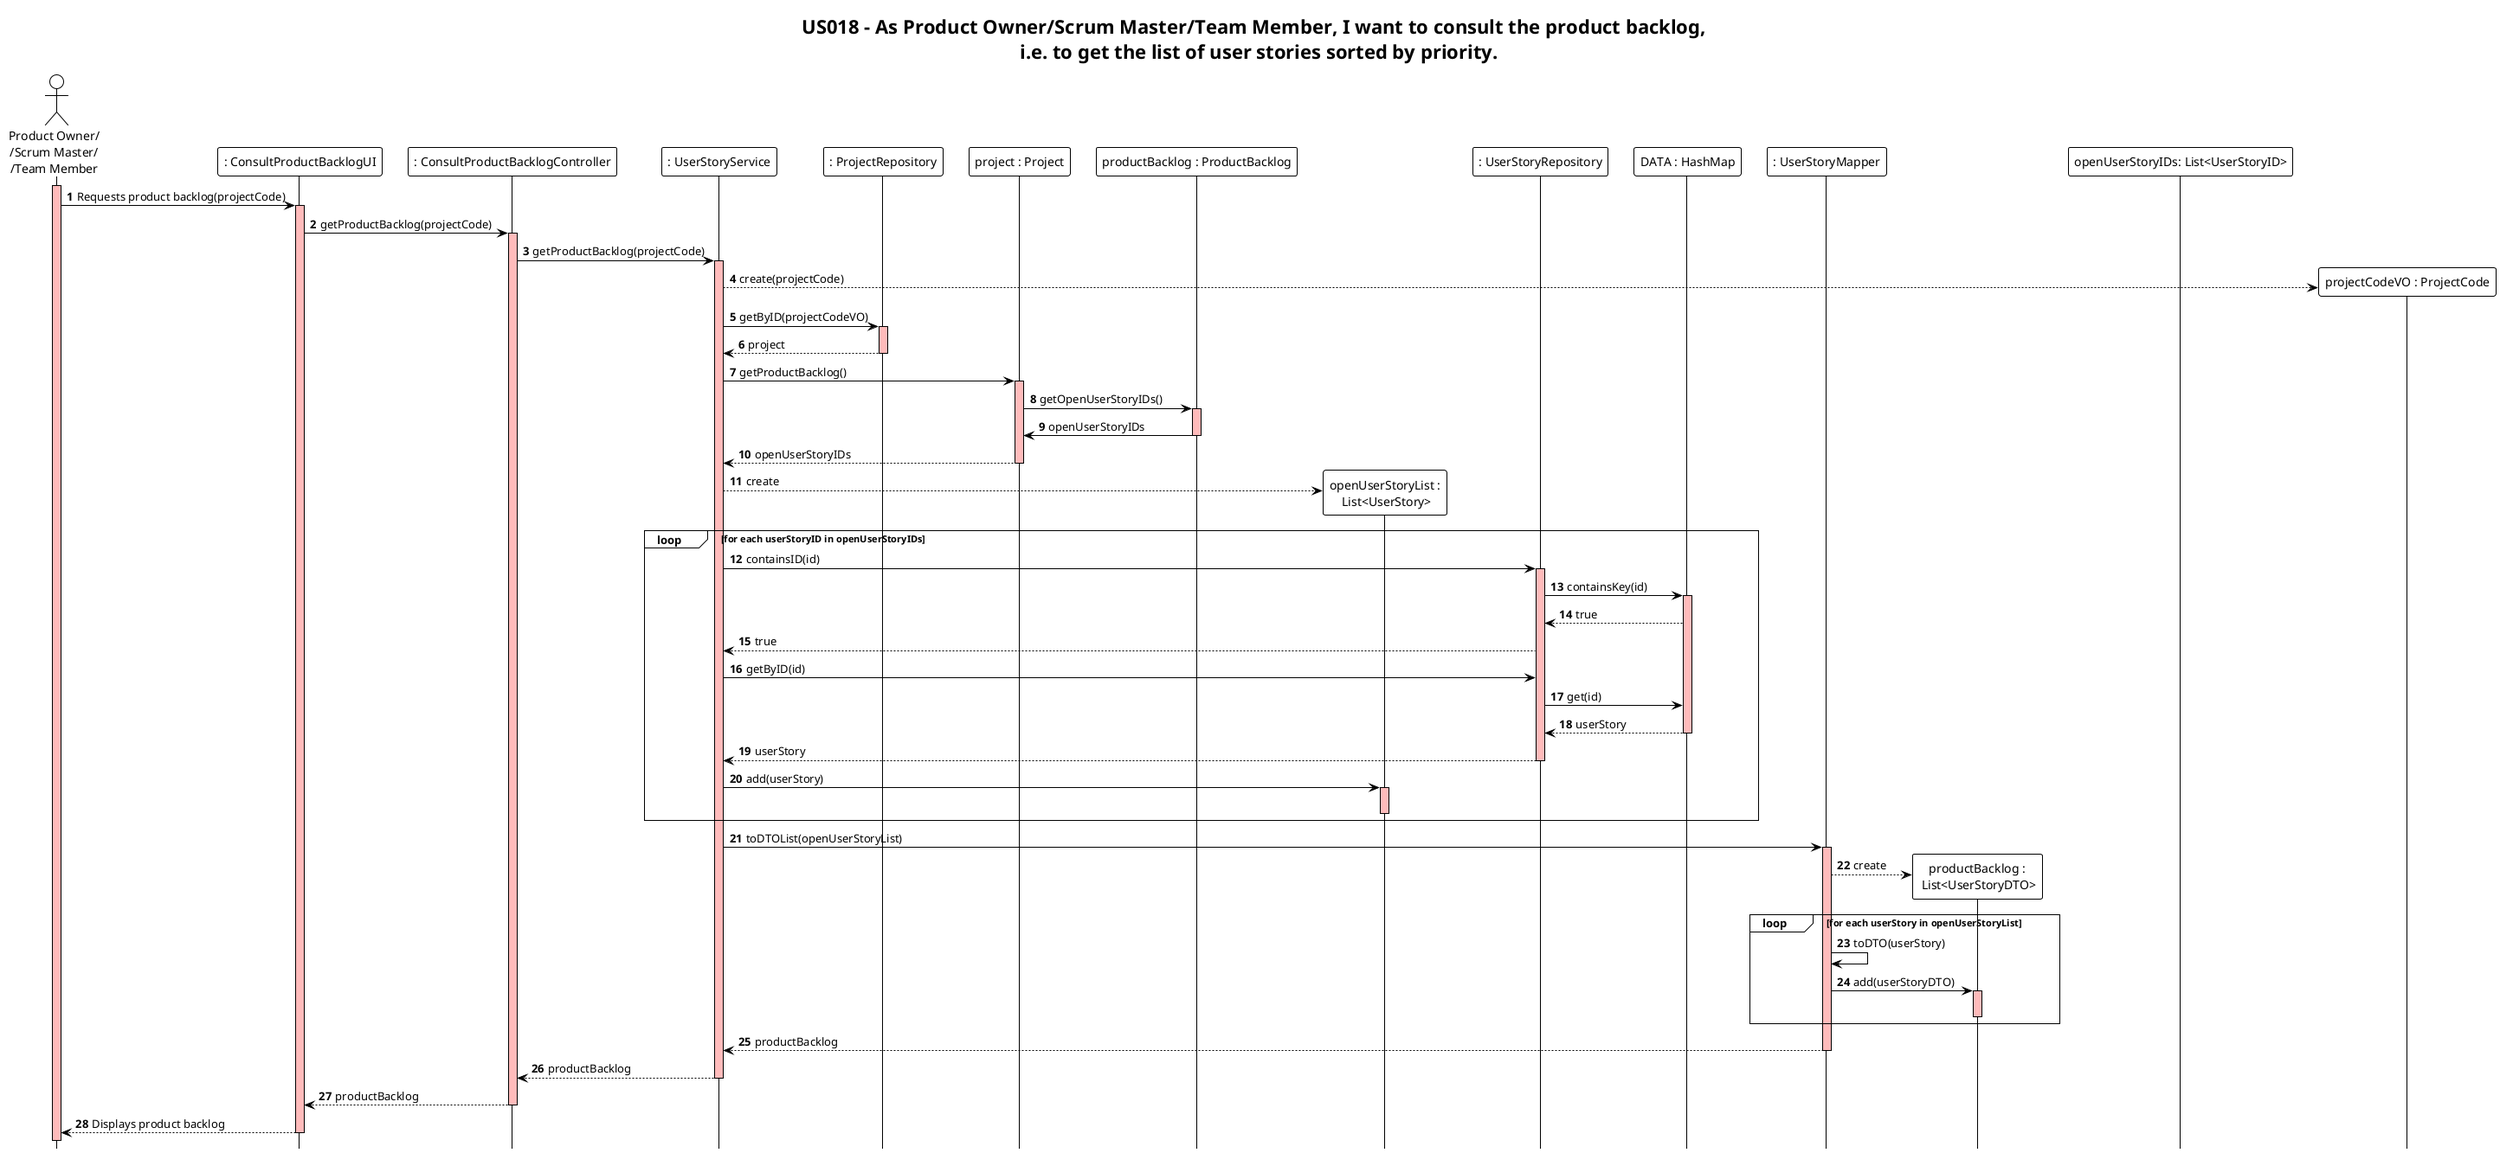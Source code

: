 @startuml
!theme plain
autonumber
hide footbox
title "US018 - As Product Owner/Scrum Master/Team Member, I want to consult the product backlog, \n i.e. to get the list of user stories sorted by priority."

actor "Product Owner/\n/Scrum Master/\n/Team Member" as user
participant ": ConsultProductBacklogUI" as UI
participant ": ConsultProductBacklogController" as Controller
participant ": UserStoryService" as Service
participant ": ProjectRepository" as ProjRepository
participant "project : Project" as Project
participant "productBacklog : ProductBacklog" as backlog
participant "openUserStoryList :\n List<UserStory>" as USList
participant ": UserStoryRepository" as USRepository
participant "DATA : HashMap" as hashmap
participant ": UserStoryMapper" as Mapper
participant "productBacklog :\n List<UserStoryDTO>" as DTOList
participant "openUserStoryIDs: List<UserStoryID>"

activate user #FFBBBB
user -> UI: Requests product backlog(projectCode)

activate UI #FFBBBB
UI-> Controller:getProductBacklog(projectCode)

activate Controller #FFBBBB
Controller -> Service: getProductBacklog(projectCode)
activate Service #FFBBBB

Service --> "projectCodeVO : ProjectCode" **: create(projectCode)
Service -> ProjRepository: getByID(projectCodeVO)
activate ProjRepository #FFBBBB
ProjRepository --> Service: project
deactivate ProjRepository
Service -> Project : getProductBacklog()

activate Project #FFBBBB
Project -> backlog : getOpenUserStoryIDs()
activate backlog #FFBBBB
backlog -> Project: openUserStoryIDs
deactivate backlog

Project --> Service: openUserStoryIDs
deactivate Project
Service --> USList ** : create

loop for each userStoryID in openUserStoryIDs
Service -> USRepository: containsID(id)
activate USRepository #FFBBBB
USRepository -> hashmap: containsKey(id)
activate hashmap #FFBBBB
hashmap --> USRepository: true
USRepository--> Service: true
Service -> USRepository: getByID(id)
USRepository -> hashmap: get(id)
hashmap --> USRepository: userStory
deactivate hashmap
USRepository --> Service: userStory
deactivate USRepository
Service -> USList: add(userStory)
activate USList #FFBBBB
deactivate USList
end


Service -> Mapper: toDTOList(openUserStoryList)
activate Mapper #FFBBBB

Mapper --> DTOList ** : create

loop for each userStory in openUserStoryList
Mapper -> Mapper : toDTO(userStory)
Mapper -> DTOList: add(userStoryDTO)
activate DTOList #FFBBBB
deactivate DTOList
end

Mapper --> Service : productBacklog
deactivate Mapper

Service --> Controller : productBacklog
deactivate Service

Controller --> UI: productBacklog
deactivate Controller

UI --> user: Displays product backlog
deactivate UI

@enduml